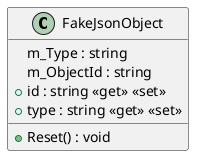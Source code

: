 @startuml
class FakeJsonObject {
    m_Type : string
    m_ObjectId : string
    + id : string <<get>> <<set>>
    + type : string <<get>> <<set>>
    + Reset() : void
}
@enduml
